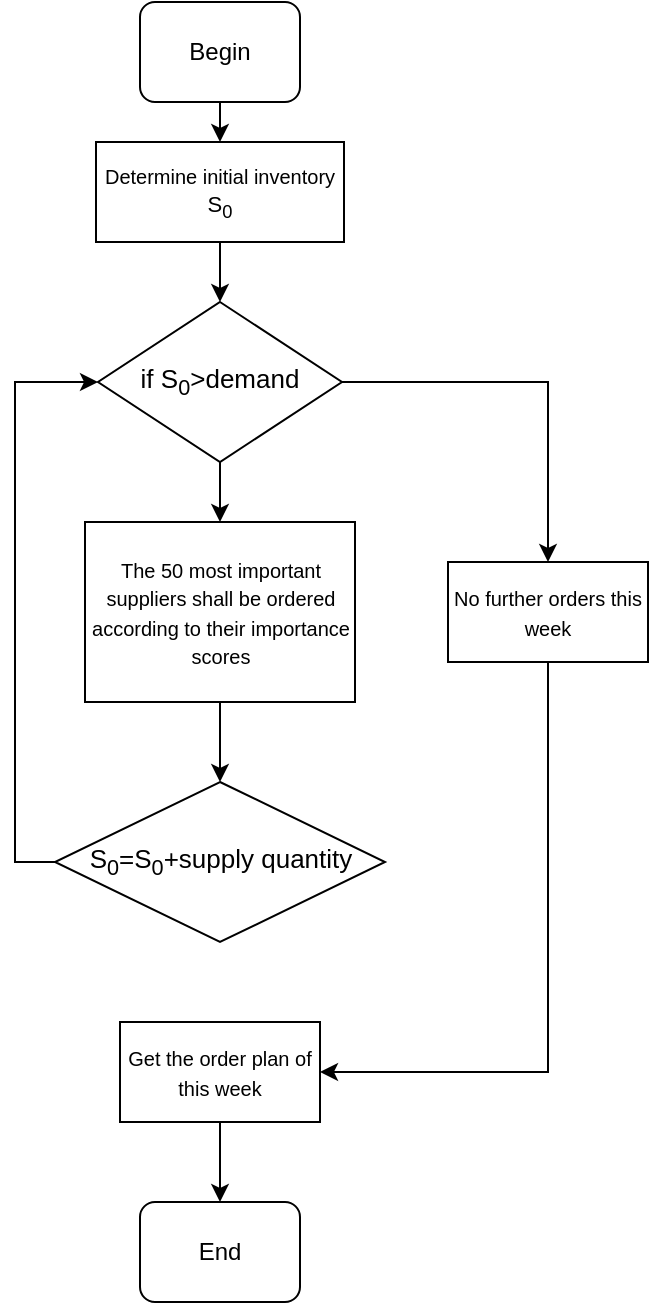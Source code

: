 <mxfile version="16.1.0" type="github">
  <diagram id="vNIdtvATBp_MIwgatv_s" name="第 1 页">
    <mxGraphModel dx="1038" dy="547" grid="1" gridSize="10" guides="1" tooltips="1" connect="1" arrows="1" fold="1" page="1" pageScale="1" pageWidth="827" pageHeight="1169" math="0" shadow="0">
      <root>
        <mxCell id="0" />
        <mxCell id="1" parent="0" />
        <mxCell id="m72iXQQqprIy3v08GnkQ-3" style="edgeStyle=orthogonalEdgeStyle;rounded=0;orthogonalLoop=1;jettySize=auto;html=1;exitX=0.5;exitY=1;exitDx=0;exitDy=0;entryX=0.5;entryY=0;entryDx=0;entryDy=0;fontSize=13;" parent="1" source="m72iXQQqprIy3v08GnkQ-1" target="m72iXQQqprIy3v08GnkQ-2" edge="1">
          <mxGeometry relative="1" as="geometry" />
        </mxCell>
        <mxCell id="m72iXQQqprIy3v08GnkQ-1" value="Begin" style="rounded=1;whiteSpace=wrap;html=1;" parent="1" vertex="1">
          <mxGeometry x="376" y="40" width="80" height="50" as="geometry" />
        </mxCell>
        <mxCell id="m72iXQQqprIy3v08GnkQ-5" style="edgeStyle=orthogonalEdgeStyle;rounded=0;orthogonalLoop=1;jettySize=auto;html=1;exitX=0.5;exitY=1;exitDx=0;exitDy=0;fontSize=12;" parent="1" source="m72iXQQqprIy3v08GnkQ-2" target="m72iXQQqprIy3v08GnkQ-4" edge="1">
          <mxGeometry relative="1" as="geometry" />
        </mxCell>
        <mxCell id="m72iXQQqprIy3v08GnkQ-2" value="&lt;font size=&quot;1&quot;&gt;Determine initial inventory&lt;/font&gt;&lt;font style=&quot;font-size: 11px&quot;&gt; &lt;font style=&quot;font-size: 11px&quot;&gt;S&lt;/font&gt;&lt;font style=&quot;font-size: 11px&quot;&gt;&lt;sub&gt;0&lt;/sub&gt;&lt;/font&gt;&lt;/font&gt;" style="rounded=0;whiteSpace=wrap;html=1;" parent="1" vertex="1">
          <mxGeometry x="354" y="110" width="124" height="50" as="geometry" />
        </mxCell>
        <mxCell id="m72iXQQqprIy3v08GnkQ-7" style="edgeStyle=orthogonalEdgeStyle;rounded=0;orthogonalLoop=1;jettySize=auto;html=1;exitX=0.5;exitY=1;exitDx=0;exitDy=0;fontSize=12;" parent="1" source="m72iXQQqprIy3v08GnkQ-4" target="m72iXQQqprIy3v08GnkQ-6" edge="1">
          <mxGeometry relative="1" as="geometry" />
        </mxCell>
        <mxCell id="m72iXQQqprIy3v08GnkQ-13" style="edgeStyle=orthogonalEdgeStyle;rounded=0;orthogonalLoop=1;jettySize=auto;html=1;exitX=1;exitY=0.5;exitDx=0;exitDy=0;fontSize=12;" parent="1" source="m72iXQQqprIy3v08GnkQ-4" target="m72iXQQqprIy3v08GnkQ-11" edge="1">
          <mxGeometry relative="1" as="geometry" />
        </mxCell>
        <mxCell id="m72iXQQqprIy3v08GnkQ-4" value="if S&lt;sub&gt;0&lt;/sub&gt;&amp;gt;demand&lt;sub&gt;&lt;br&gt;&lt;/sub&gt;" style="rhombus;whiteSpace=wrap;html=1;fontSize=13;align=center;" parent="1" vertex="1">
          <mxGeometry x="355" y="190" width="122" height="80" as="geometry" />
        </mxCell>
        <mxCell id="m72iXQQqprIy3v08GnkQ-9" style="edgeStyle=orthogonalEdgeStyle;rounded=0;orthogonalLoop=1;jettySize=auto;html=1;exitX=0.5;exitY=1;exitDx=0;exitDy=0;entryX=0.5;entryY=0;entryDx=0;entryDy=0;fontSize=12;" parent="1" source="m72iXQQqprIy3v08GnkQ-6" target="m72iXQQqprIy3v08GnkQ-8" edge="1">
          <mxGeometry relative="1" as="geometry" />
        </mxCell>
        <mxCell id="m72iXQQqprIy3v08GnkQ-6" value="&lt;font size=&quot;1&quot;&gt;The 50 most important suppliers shall be ordered according to their importance scores&lt;/font&gt;" style="rounded=0;whiteSpace=wrap;html=1;" parent="1" vertex="1">
          <mxGeometry x="348.5" y="300" width="135" height="90" as="geometry" />
        </mxCell>
        <mxCell id="m72iXQQqprIy3v08GnkQ-12" style="edgeStyle=orthogonalEdgeStyle;rounded=0;orthogonalLoop=1;jettySize=auto;html=1;exitX=0;exitY=0.5;exitDx=0;exitDy=0;entryX=0;entryY=0.5;entryDx=0;entryDy=0;fontSize=12;" parent="1" source="m72iXQQqprIy3v08GnkQ-8" target="m72iXQQqprIy3v08GnkQ-4" edge="1">
          <mxGeometry relative="1" as="geometry" />
        </mxCell>
        <mxCell id="m72iXQQqprIy3v08GnkQ-8" value="S&lt;sub&gt;0&lt;/sub&gt;=S&lt;sub&gt;0&lt;/sub&gt;+supply quantity&lt;sub&gt;&lt;br&gt;&lt;/sub&gt;" style="rhombus;whiteSpace=wrap;html=1;fontSize=13;align=center;" parent="1" vertex="1">
          <mxGeometry x="333.5" y="430" width="165" height="80" as="geometry" />
        </mxCell>
        <mxCell id="m72iXQQqprIy3v08GnkQ-15" style="edgeStyle=orthogonalEdgeStyle;rounded=0;orthogonalLoop=1;jettySize=auto;html=1;exitX=0.5;exitY=1;exitDx=0;exitDy=0;entryX=1;entryY=0.5;entryDx=0;entryDy=0;fontSize=12;" parent="1" source="m72iXQQqprIy3v08GnkQ-11" target="m72iXQQqprIy3v08GnkQ-14" edge="1">
          <mxGeometry relative="1" as="geometry" />
        </mxCell>
        <mxCell id="m72iXQQqprIy3v08GnkQ-11" value="&lt;font size=&quot;1&quot;&gt;No further orders this week&lt;/font&gt;" style="rounded=0;whiteSpace=wrap;html=1;" parent="1" vertex="1">
          <mxGeometry x="530" y="320" width="100" height="50" as="geometry" />
        </mxCell>
        <mxCell id="22OSnKQ9si5k6jn-RW2X-1" style="edgeStyle=orthogonalEdgeStyle;rounded=0;orthogonalLoop=1;jettySize=auto;html=1;exitX=0.5;exitY=1;exitDx=0;exitDy=0;fontSize=12;" edge="1" parent="1" source="m72iXQQqprIy3v08GnkQ-14" target="m72iXQQqprIy3v08GnkQ-16">
          <mxGeometry relative="1" as="geometry" />
        </mxCell>
        <mxCell id="m72iXQQqprIy3v08GnkQ-14" value="&lt;font size=&quot;1&quot;&gt;Get the order plan of this week&lt;/font&gt;" style="rounded=0;whiteSpace=wrap;html=1;" parent="1" vertex="1">
          <mxGeometry x="366" y="550" width="100" height="50" as="geometry" />
        </mxCell>
        <mxCell id="m72iXQQqprIy3v08GnkQ-16" value="End" style="rounded=1;whiteSpace=wrap;html=1;" parent="1" vertex="1">
          <mxGeometry x="376" y="640" width="80" height="50" as="geometry" />
        </mxCell>
      </root>
    </mxGraphModel>
  </diagram>
</mxfile>
